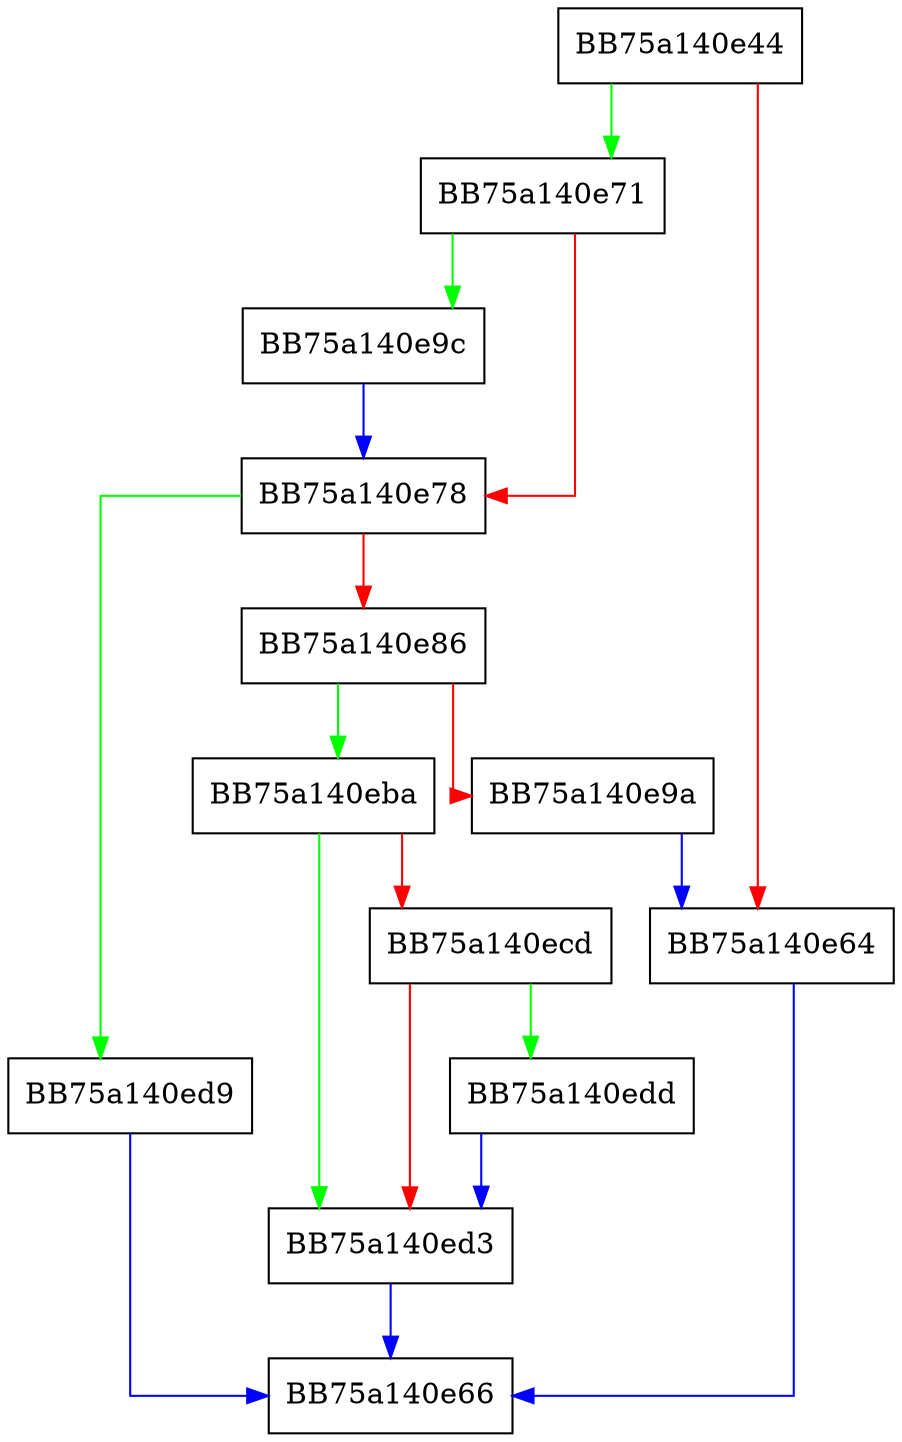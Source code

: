 digraph IsNewFile {
  node [shape="box"];
  graph [splines=ortho];
  BB75a140e44 -> BB75a140e71 [color="green"];
  BB75a140e44 -> BB75a140e64 [color="red"];
  BB75a140e64 -> BB75a140e66 [color="blue"];
  BB75a140e71 -> BB75a140e9c [color="green"];
  BB75a140e71 -> BB75a140e78 [color="red"];
  BB75a140e78 -> BB75a140ed9 [color="green"];
  BB75a140e78 -> BB75a140e86 [color="red"];
  BB75a140e86 -> BB75a140eba [color="green"];
  BB75a140e86 -> BB75a140e9a [color="red"];
  BB75a140e9a -> BB75a140e64 [color="blue"];
  BB75a140e9c -> BB75a140e78 [color="blue"];
  BB75a140eba -> BB75a140ed3 [color="green"];
  BB75a140eba -> BB75a140ecd [color="red"];
  BB75a140ecd -> BB75a140edd [color="green"];
  BB75a140ecd -> BB75a140ed3 [color="red"];
  BB75a140ed3 -> BB75a140e66 [color="blue"];
  BB75a140ed9 -> BB75a140e66 [color="blue"];
  BB75a140edd -> BB75a140ed3 [color="blue"];
}